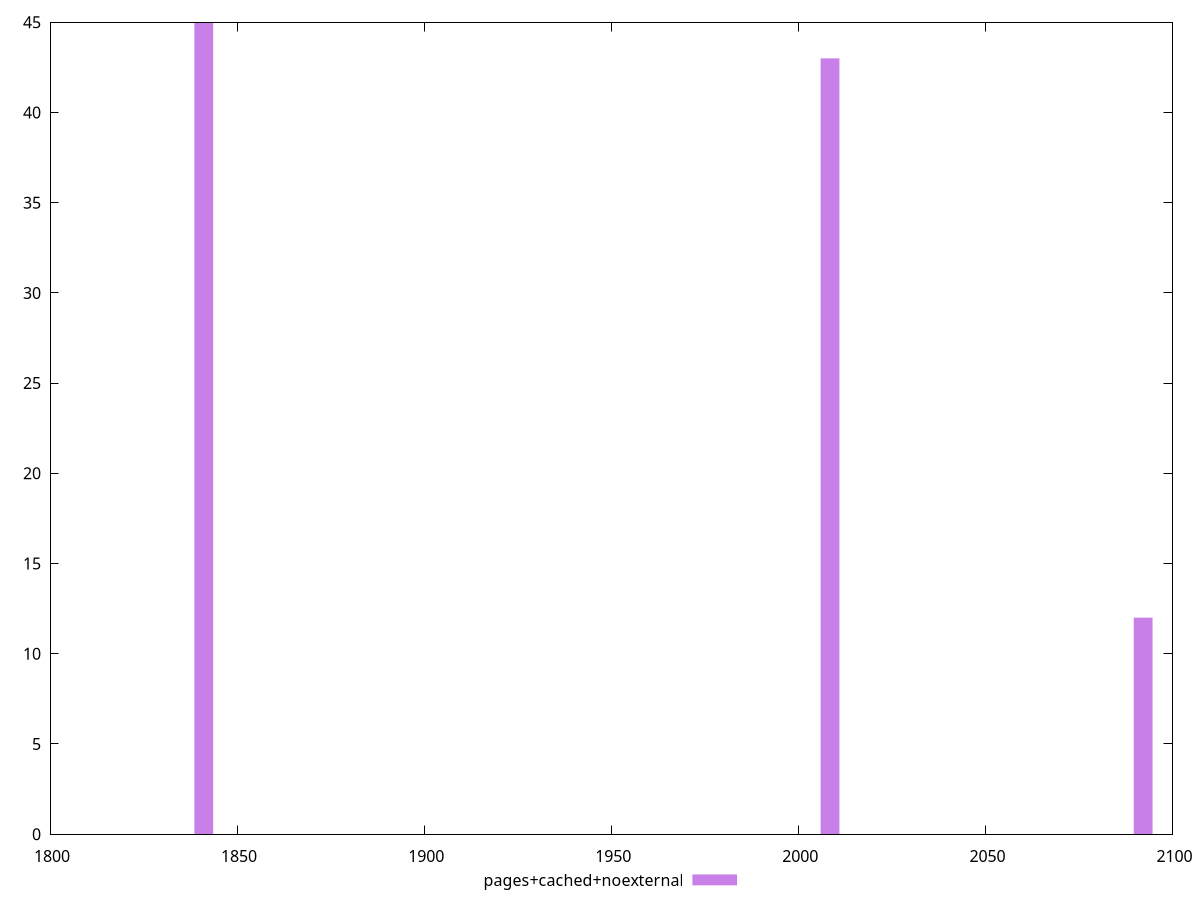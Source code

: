 $_pagesCachedNoexternal <<EOF
1841.098286907206 45
2008.4708584442246 43
2092.1571442127342 12
EOF
$_pagesCachedNoexternalNojs <<EOF
EOF
set key outside below
set terminal pngcairo
set output "report_00006_2020-11-02T20-21-41.718Z/metrics/metrics_pages+cached+noexternal_pages+cached+noexternal+nojs+hist.png"
set boxwidth 5.0211771461105625
set style fill transparent solid 0.5 noborder
set yrange [0:45]
plot $_pagesCachedNoexternal title "pages+cached+noexternal" with boxes ,